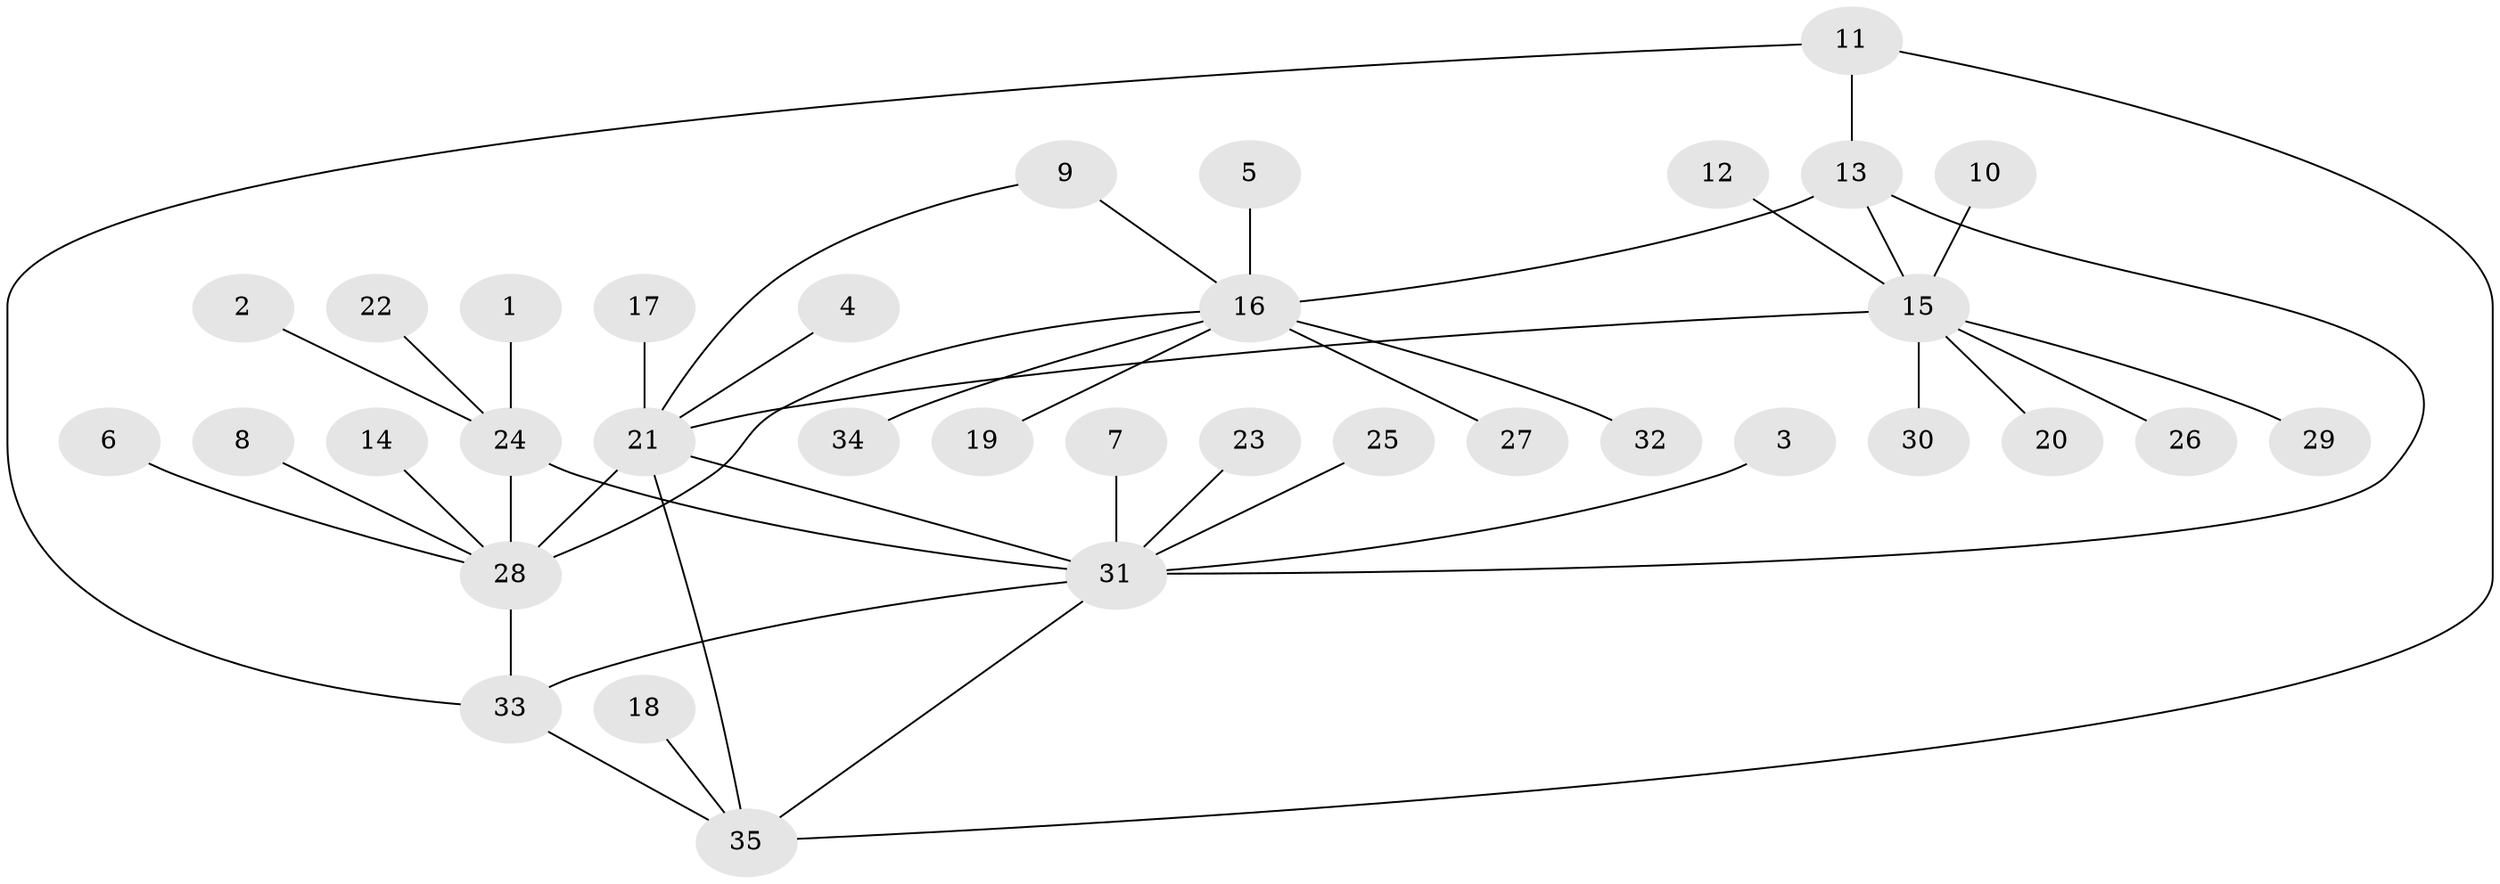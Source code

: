 // original degree distribution, {5: 0.08823529411764706, 6: 0.014705882352941176, 8: 0.014705882352941176, 7: 0.058823529411764705, 2: 0.16176470588235295, 10: 0.014705882352941176, 11: 0.014705882352941176, 3: 0.029411764705882353, 1: 0.6029411764705882}
// Generated by graph-tools (version 1.1) at 2025/50/03/09/25 03:50:31]
// undirected, 35 vertices, 43 edges
graph export_dot {
graph [start="1"]
  node [color=gray90,style=filled];
  1;
  2;
  3;
  4;
  5;
  6;
  7;
  8;
  9;
  10;
  11;
  12;
  13;
  14;
  15;
  16;
  17;
  18;
  19;
  20;
  21;
  22;
  23;
  24;
  25;
  26;
  27;
  28;
  29;
  30;
  31;
  32;
  33;
  34;
  35;
  1 -- 24 [weight=1.0];
  2 -- 24 [weight=1.0];
  3 -- 31 [weight=1.0];
  4 -- 21 [weight=1.0];
  5 -- 16 [weight=1.0];
  6 -- 28 [weight=1.0];
  7 -- 31 [weight=1.0];
  8 -- 28 [weight=1.0];
  9 -- 16 [weight=1.0];
  9 -- 21 [weight=1.0];
  10 -- 15 [weight=1.0];
  11 -- 13 [weight=1.0];
  11 -- 33 [weight=1.0];
  11 -- 35 [weight=1.0];
  12 -- 15 [weight=1.0];
  13 -- 15 [weight=1.0];
  13 -- 16 [weight=2.0];
  13 -- 31 [weight=1.0];
  14 -- 28 [weight=1.0];
  15 -- 20 [weight=1.0];
  15 -- 21 [weight=2.0];
  15 -- 26 [weight=1.0];
  15 -- 29 [weight=1.0];
  15 -- 30 [weight=1.0];
  16 -- 19 [weight=1.0];
  16 -- 27 [weight=1.0];
  16 -- 28 [weight=1.0];
  16 -- 32 [weight=1.0];
  16 -- 34 [weight=1.0];
  17 -- 21 [weight=1.0];
  18 -- 35 [weight=1.0];
  21 -- 28 [weight=1.0];
  21 -- 31 [weight=1.0];
  21 -- 35 [weight=2.0];
  22 -- 24 [weight=1.0];
  23 -- 31 [weight=1.0];
  24 -- 28 [weight=2.0];
  24 -- 31 [weight=1.0];
  25 -- 31 [weight=1.0];
  28 -- 33 [weight=1.0];
  31 -- 33 [weight=1.0];
  31 -- 35 [weight=1.0];
  33 -- 35 [weight=1.0];
}
